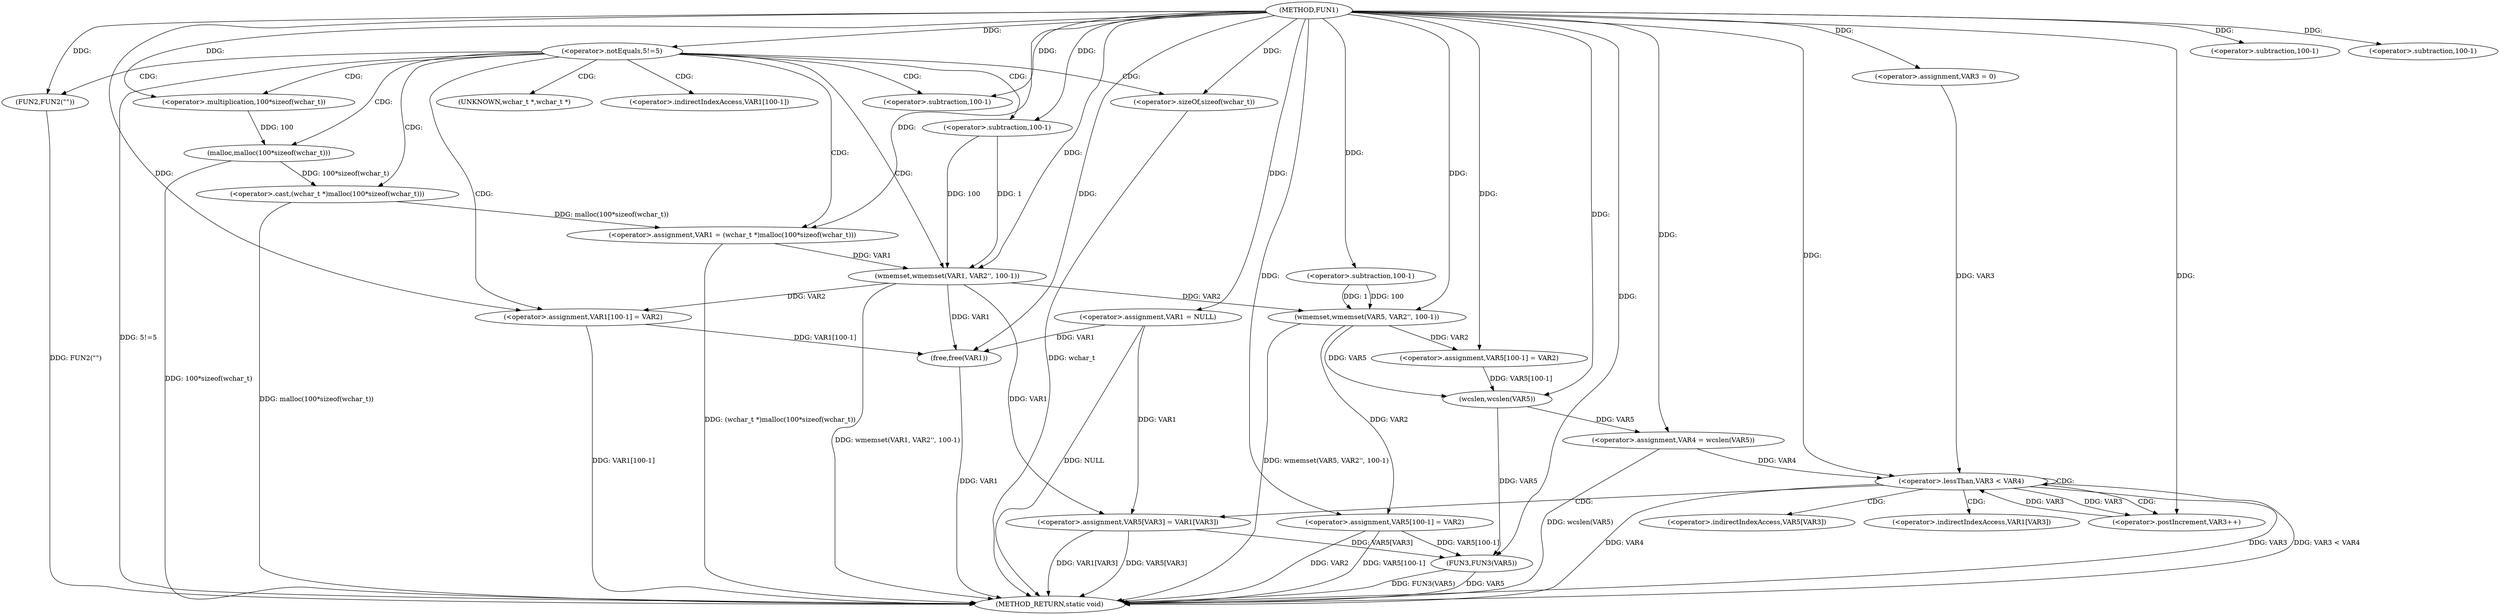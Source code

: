 digraph FUN1 {  
"1000100" [label = "(METHOD,FUN1)" ]
"1000186" [label = "(METHOD_RETURN,static void)" ]
"1000103" [label = "(<operator>.assignment,VAR1 = NULL)" ]
"1000107" [label = "(<operator>.notEquals,5!=5)" ]
"1000111" [label = "(FUN2,FUN2(\"\"))" ]
"1000115" [label = "(<operator>.assignment,VAR1 = (wchar_t *)malloc(100*sizeof(wchar_t)))" ]
"1000117" [label = "(<operator>.cast,(wchar_t *)malloc(100*sizeof(wchar_t)))" ]
"1000119" [label = "(malloc,malloc(100*sizeof(wchar_t)))" ]
"1000120" [label = "(<operator>.multiplication,100*sizeof(wchar_t))" ]
"1000122" [label = "(<operator>.sizeOf,sizeof(wchar_t))" ]
"1000124" [label = "(wmemset,wmemset(VAR1, VAR2'', 100-1))" ]
"1000127" [label = "(<operator>.subtraction,100-1)" ]
"1000130" [label = "(<operator>.assignment,VAR1[100-1] = VAR2)" ]
"1000133" [label = "(<operator>.subtraction,100-1)" ]
"1000141" [label = "(wmemset,wmemset(VAR5, VAR2'', 100-1))" ]
"1000144" [label = "(<operator>.subtraction,100-1)" ]
"1000147" [label = "(<operator>.assignment,VAR5[100-1] = VAR2)" ]
"1000150" [label = "(<operator>.subtraction,100-1)" ]
"1000154" [label = "(<operator>.assignment,VAR4 = wcslen(VAR5))" ]
"1000156" [label = "(wcslen,wcslen(VAR5))" ]
"1000159" [label = "(<operator>.assignment,VAR3 = 0)" ]
"1000162" [label = "(<operator>.lessThan,VAR3 < VAR4)" ]
"1000165" [label = "(<operator>.postIncrement,VAR3++)" ]
"1000168" [label = "(<operator>.assignment,VAR5[VAR3] = VAR1[VAR3])" ]
"1000175" [label = "(<operator>.assignment,VAR5[100-1] = VAR2)" ]
"1000178" [label = "(<operator>.subtraction,100-1)" ]
"1000182" [label = "(FUN3,FUN3(VAR5))" ]
"1000184" [label = "(free,free(VAR1))" ]
"1000118" [label = "(UNKNOWN,wchar_t *,wchar_t *)" ]
"1000131" [label = "(<operator>.indirectIndexAccess,VAR1[100-1])" ]
"1000169" [label = "(<operator>.indirectIndexAccess,VAR5[VAR3])" ]
"1000172" [label = "(<operator>.indirectIndexAccess,VAR1[VAR3])" ]
  "1000168" -> "1000186"  [ label = "DDG: VAR1[VAR3]"] 
  "1000184" -> "1000186"  [ label = "DDG: VAR1"] 
  "1000107" -> "1000186"  [ label = "DDG: 5!=5"] 
  "1000168" -> "1000186"  [ label = "DDG: VAR5[VAR3]"] 
  "1000103" -> "1000186"  [ label = "DDG: NULL"] 
  "1000175" -> "1000186"  [ label = "DDG: VAR2"] 
  "1000175" -> "1000186"  [ label = "DDG: VAR5[100-1]"] 
  "1000119" -> "1000186"  [ label = "DDG: 100*sizeof(wchar_t)"] 
  "1000154" -> "1000186"  [ label = "DDG: wcslen(VAR5)"] 
  "1000117" -> "1000186"  [ label = "DDG: malloc(100*sizeof(wchar_t))"] 
  "1000182" -> "1000186"  [ label = "DDG: FUN3(VAR5)"] 
  "1000115" -> "1000186"  [ label = "DDG: (wchar_t *)malloc(100*sizeof(wchar_t))"] 
  "1000162" -> "1000186"  [ label = "DDG: VAR4"] 
  "1000122" -> "1000186"  [ label = "DDG: wchar_t"] 
  "1000141" -> "1000186"  [ label = "DDG: wmemset(VAR5, VAR2'', 100-1)"] 
  "1000162" -> "1000186"  [ label = "DDG: VAR3"] 
  "1000162" -> "1000186"  [ label = "DDG: VAR3 < VAR4"] 
  "1000111" -> "1000186"  [ label = "DDG: FUN2(\"\")"] 
  "1000182" -> "1000186"  [ label = "DDG: VAR5"] 
  "1000130" -> "1000186"  [ label = "DDG: VAR1[100-1]"] 
  "1000124" -> "1000186"  [ label = "DDG: wmemset(VAR1, VAR2'', 100-1)"] 
  "1000100" -> "1000103"  [ label = "DDG: "] 
  "1000100" -> "1000107"  [ label = "DDG: "] 
  "1000100" -> "1000111"  [ label = "DDG: "] 
  "1000117" -> "1000115"  [ label = "DDG: malloc(100*sizeof(wchar_t))"] 
  "1000100" -> "1000115"  [ label = "DDG: "] 
  "1000119" -> "1000117"  [ label = "DDG: 100*sizeof(wchar_t)"] 
  "1000120" -> "1000119"  [ label = "DDG: 100"] 
  "1000100" -> "1000120"  [ label = "DDG: "] 
  "1000100" -> "1000122"  [ label = "DDG: "] 
  "1000115" -> "1000124"  [ label = "DDG: VAR1"] 
  "1000100" -> "1000124"  [ label = "DDG: "] 
  "1000127" -> "1000124"  [ label = "DDG: 100"] 
  "1000127" -> "1000124"  [ label = "DDG: 1"] 
  "1000100" -> "1000127"  [ label = "DDG: "] 
  "1000124" -> "1000130"  [ label = "DDG: VAR2"] 
  "1000100" -> "1000130"  [ label = "DDG: "] 
  "1000100" -> "1000133"  [ label = "DDG: "] 
  "1000100" -> "1000141"  [ label = "DDG: "] 
  "1000124" -> "1000141"  [ label = "DDG: VAR2"] 
  "1000144" -> "1000141"  [ label = "DDG: 100"] 
  "1000144" -> "1000141"  [ label = "DDG: 1"] 
  "1000100" -> "1000144"  [ label = "DDG: "] 
  "1000141" -> "1000147"  [ label = "DDG: VAR2"] 
  "1000100" -> "1000147"  [ label = "DDG: "] 
  "1000100" -> "1000150"  [ label = "DDG: "] 
  "1000156" -> "1000154"  [ label = "DDG: VAR5"] 
  "1000100" -> "1000154"  [ label = "DDG: "] 
  "1000141" -> "1000156"  [ label = "DDG: VAR5"] 
  "1000147" -> "1000156"  [ label = "DDG: VAR5[100-1]"] 
  "1000100" -> "1000156"  [ label = "DDG: "] 
  "1000100" -> "1000159"  [ label = "DDG: "] 
  "1000159" -> "1000162"  [ label = "DDG: VAR3"] 
  "1000165" -> "1000162"  [ label = "DDG: VAR3"] 
  "1000100" -> "1000162"  [ label = "DDG: "] 
  "1000154" -> "1000162"  [ label = "DDG: VAR4"] 
  "1000162" -> "1000165"  [ label = "DDG: VAR3"] 
  "1000100" -> "1000165"  [ label = "DDG: "] 
  "1000124" -> "1000168"  [ label = "DDG: VAR1"] 
  "1000103" -> "1000168"  [ label = "DDG: VAR1"] 
  "1000100" -> "1000175"  [ label = "DDG: "] 
  "1000141" -> "1000175"  [ label = "DDG: VAR2"] 
  "1000100" -> "1000178"  [ label = "DDG: "] 
  "1000168" -> "1000182"  [ label = "DDG: VAR5[VAR3]"] 
  "1000156" -> "1000182"  [ label = "DDG: VAR5"] 
  "1000175" -> "1000182"  [ label = "DDG: VAR5[100-1]"] 
  "1000100" -> "1000182"  [ label = "DDG: "] 
  "1000124" -> "1000184"  [ label = "DDG: VAR1"] 
  "1000103" -> "1000184"  [ label = "DDG: VAR1"] 
  "1000130" -> "1000184"  [ label = "DDG: VAR1[100-1]"] 
  "1000100" -> "1000184"  [ label = "DDG: "] 
  "1000107" -> "1000131"  [ label = "CDG: "] 
  "1000107" -> "1000120"  [ label = "CDG: "] 
  "1000107" -> "1000117"  [ label = "CDG: "] 
  "1000107" -> "1000127"  [ label = "CDG: "] 
  "1000107" -> "1000111"  [ label = "CDG: "] 
  "1000107" -> "1000124"  [ label = "CDG: "] 
  "1000107" -> "1000119"  [ label = "CDG: "] 
  "1000107" -> "1000130"  [ label = "CDG: "] 
  "1000107" -> "1000115"  [ label = "CDG: "] 
  "1000107" -> "1000133"  [ label = "CDG: "] 
  "1000107" -> "1000118"  [ label = "CDG: "] 
  "1000107" -> "1000122"  [ label = "CDG: "] 
  "1000162" -> "1000168"  [ label = "CDG: "] 
  "1000162" -> "1000162"  [ label = "CDG: "] 
  "1000162" -> "1000165"  [ label = "CDG: "] 
  "1000162" -> "1000172"  [ label = "CDG: "] 
  "1000162" -> "1000169"  [ label = "CDG: "] 
}
